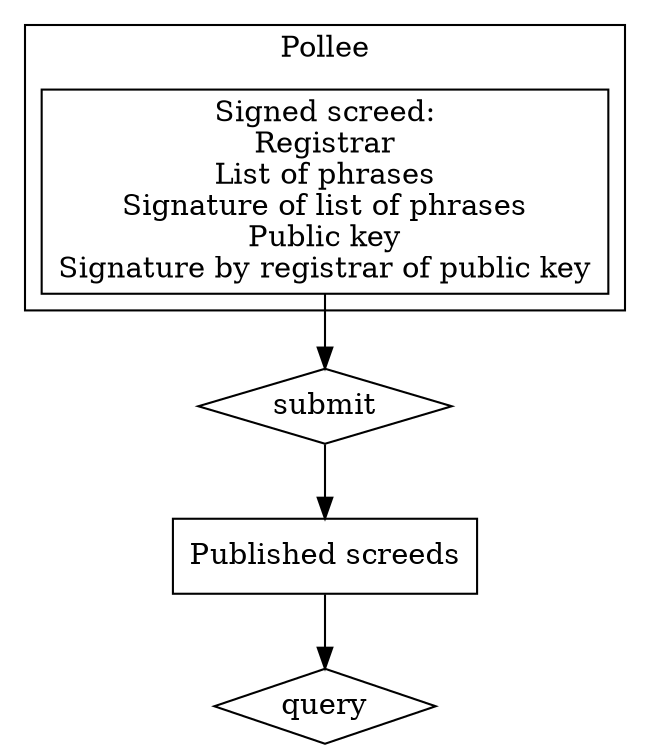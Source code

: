 digraph {
  subgraph cluster_Pollee {
    label="Pollee"
    signed_screed [label="Signed screed:
Registrar
List of phrases
Signature of list of phrases
Public key
Signature by registrar of public key" shape="box"]
  }
  screed [label="Published screeds", shape="box"]
  submit, query [shape="diamond"]

  signed_screed -> submit -> screed
  screed -> query
}
